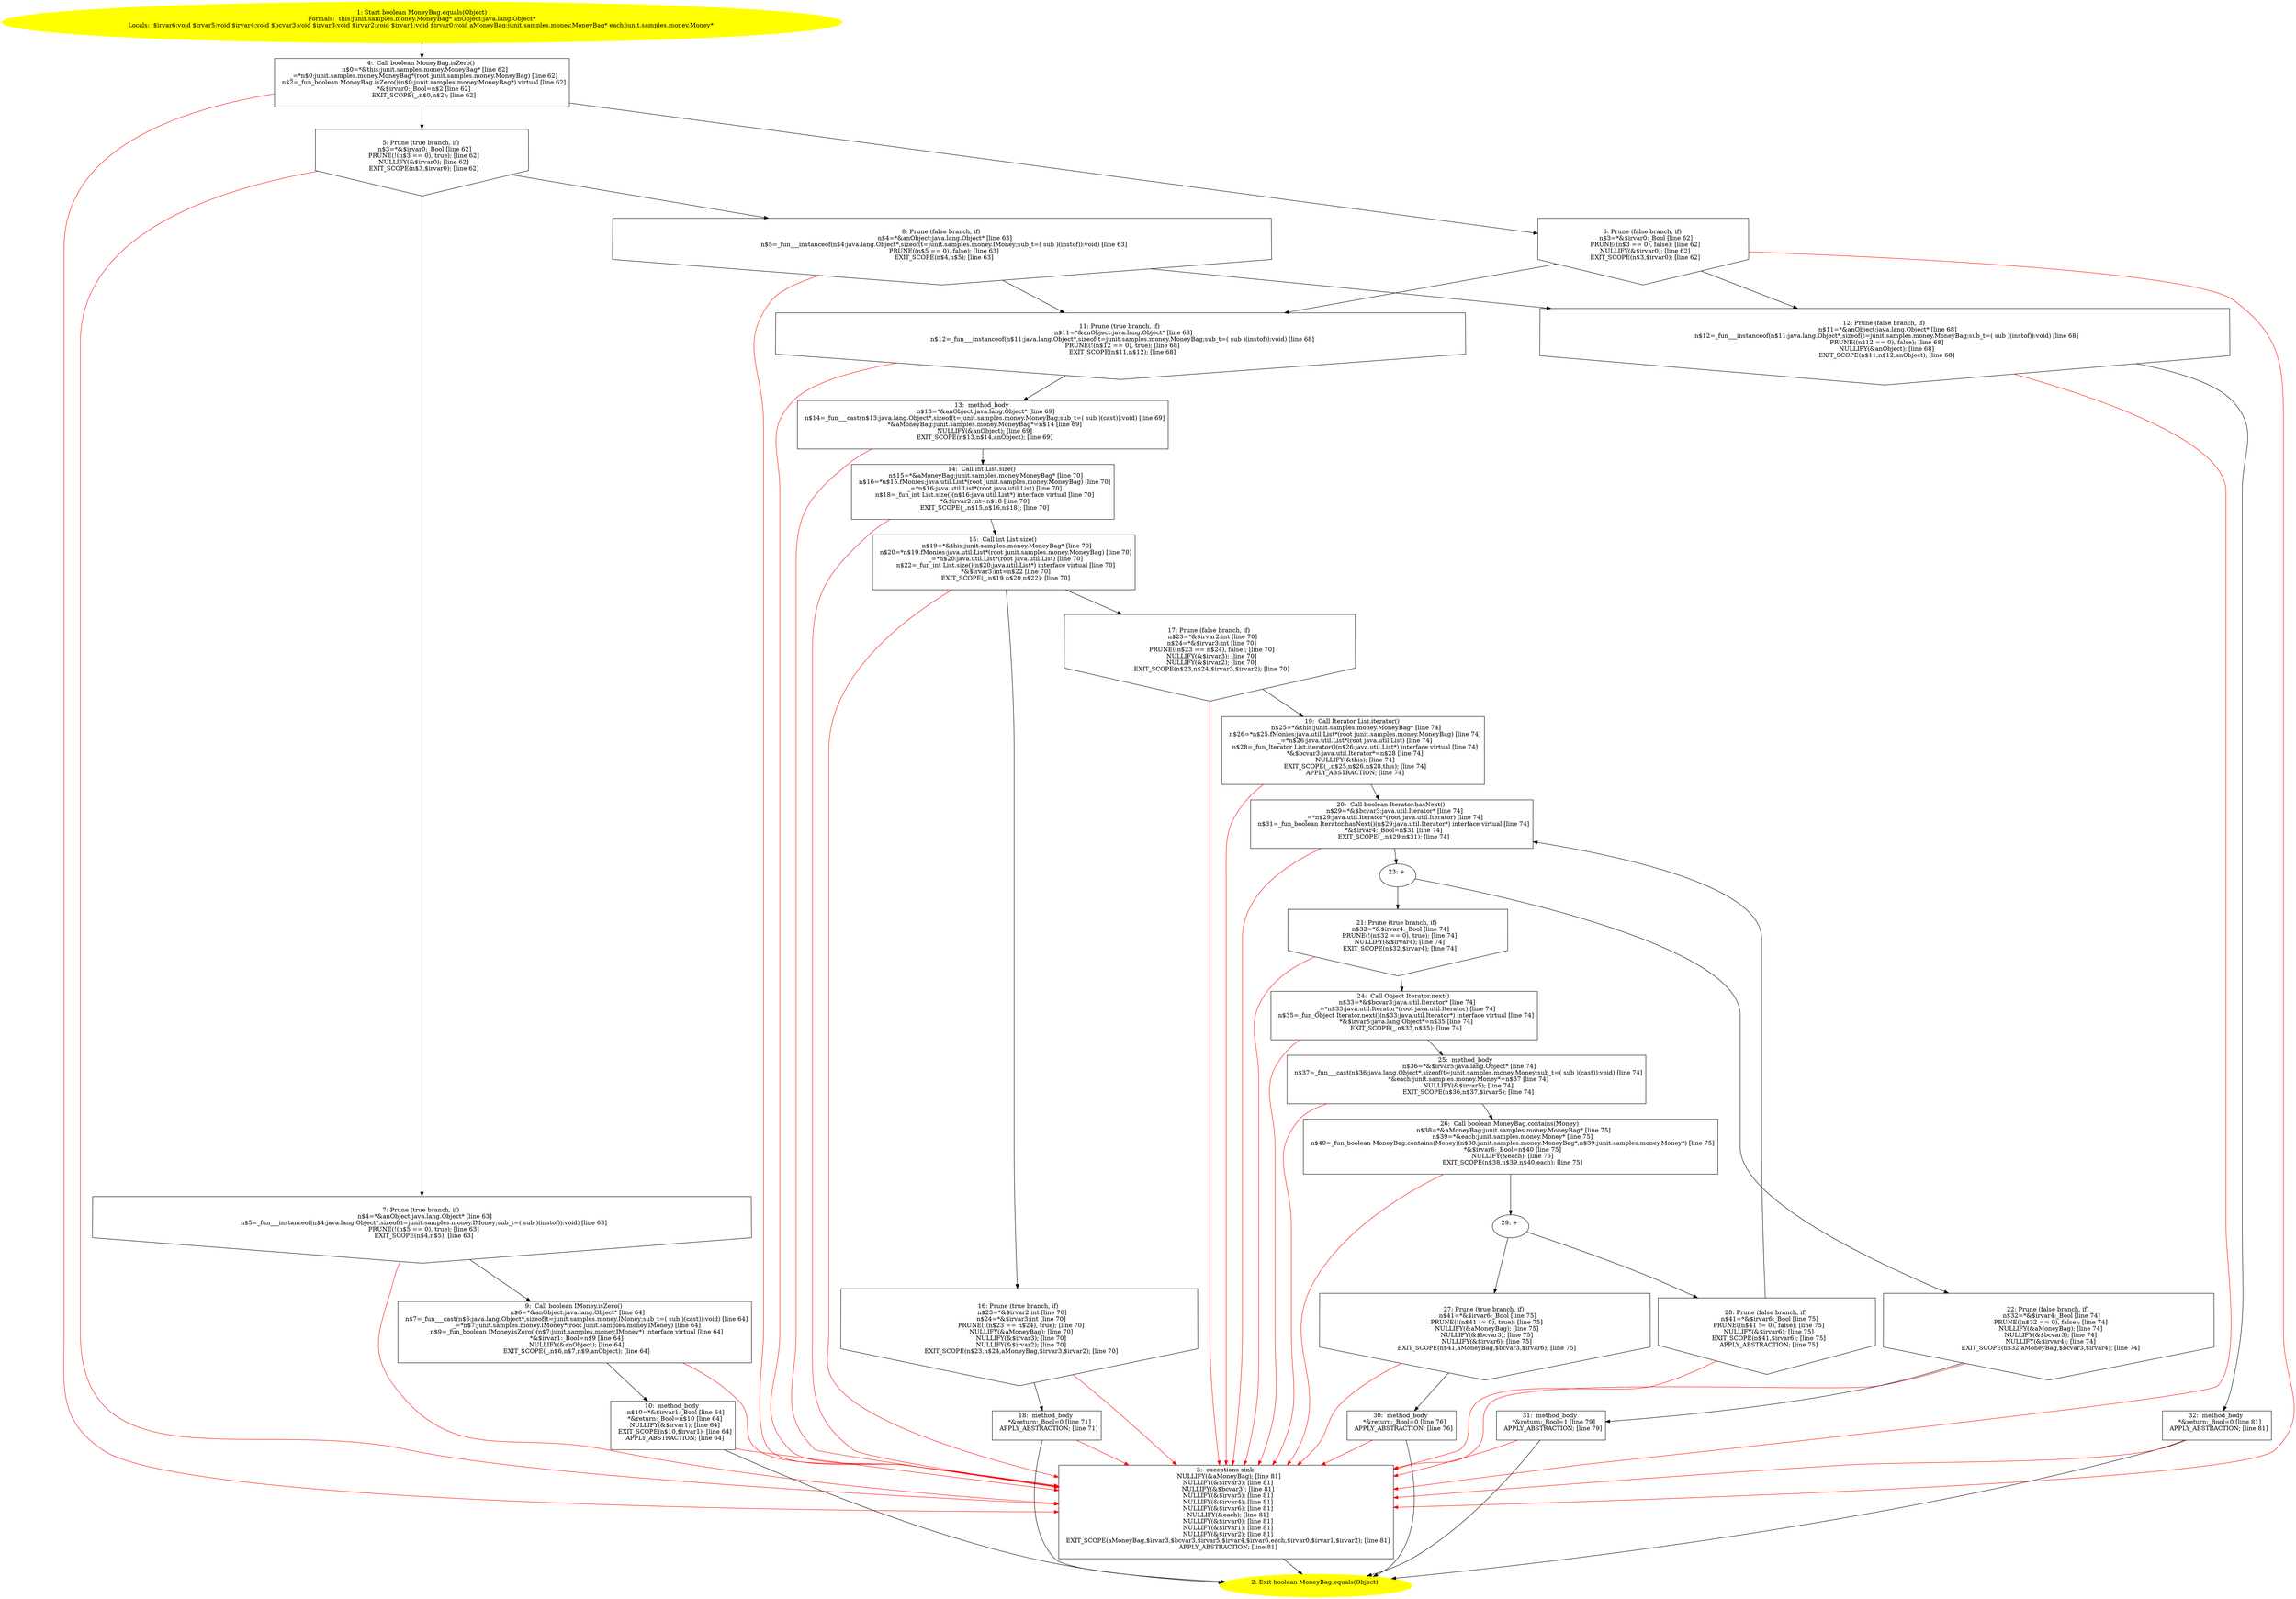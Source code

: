 /* @generated */
digraph cfg {
"junit.samples.money.MoneyBag.equals(java.lang.Object):boolean.d92d9d74afa2cef12cde2f08a3b0f334_1" [label="1: Start boolean MoneyBag.equals(Object)\nFormals:  this:junit.samples.money.MoneyBag* anObject:java.lang.Object*\nLocals:  $irvar6:void $irvar5:void $irvar4:void $bcvar3:void $irvar3:void $irvar2:void $irvar1:void $irvar0:void aMoneyBag:junit.samples.money.MoneyBag* each:junit.samples.money.Money* \n  " color=yellow style=filled]
	

	 "junit.samples.money.MoneyBag.equals(java.lang.Object):boolean.d92d9d74afa2cef12cde2f08a3b0f334_1" -> "junit.samples.money.MoneyBag.equals(java.lang.Object):boolean.d92d9d74afa2cef12cde2f08a3b0f334_4" ;
"junit.samples.money.MoneyBag.equals(java.lang.Object):boolean.d92d9d74afa2cef12cde2f08a3b0f334_2" [label="2: Exit boolean MoneyBag.equals(Object) \n  " color=yellow style=filled]
	

"junit.samples.money.MoneyBag.equals(java.lang.Object):boolean.d92d9d74afa2cef12cde2f08a3b0f334_3" [label="3:  exceptions sink \n   NULLIFY(&aMoneyBag); [line 81]\n  NULLIFY(&$irvar3); [line 81]\n  NULLIFY(&$bcvar3); [line 81]\n  NULLIFY(&$irvar5); [line 81]\n  NULLIFY(&$irvar4); [line 81]\n  NULLIFY(&$irvar6); [line 81]\n  NULLIFY(&each); [line 81]\n  NULLIFY(&$irvar0); [line 81]\n  NULLIFY(&$irvar1); [line 81]\n  NULLIFY(&$irvar2); [line 81]\n  EXIT_SCOPE(aMoneyBag,$irvar3,$bcvar3,$irvar5,$irvar4,$irvar6,each,$irvar0,$irvar1,$irvar2); [line 81]\n  APPLY_ABSTRACTION; [line 81]\n " shape="box"]
	

	 "junit.samples.money.MoneyBag.equals(java.lang.Object):boolean.d92d9d74afa2cef12cde2f08a3b0f334_3" -> "junit.samples.money.MoneyBag.equals(java.lang.Object):boolean.d92d9d74afa2cef12cde2f08a3b0f334_2" ;
"junit.samples.money.MoneyBag.equals(java.lang.Object):boolean.d92d9d74afa2cef12cde2f08a3b0f334_4" [label="4:  Call boolean MoneyBag.isZero() \n   n$0=*&this:junit.samples.money.MoneyBag* [line 62]\n  _=*n$0:junit.samples.money.MoneyBag*(root junit.samples.money.MoneyBag) [line 62]\n  n$2=_fun_boolean MoneyBag.isZero()(n$0:junit.samples.money.MoneyBag*) virtual [line 62]\n  *&$irvar0:_Bool=n$2 [line 62]\n  EXIT_SCOPE(_,n$0,n$2); [line 62]\n " shape="box"]
	

	 "junit.samples.money.MoneyBag.equals(java.lang.Object):boolean.d92d9d74afa2cef12cde2f08a3b0f334_4" -> "junit.samples.money.MoneyBag.equals(java.lang.Object):boolean.d92d9d74afa2cef12cde2f08a3b0f334_5" ;
	 "junit.samples.money.MoneyBag.equals(java.lang.Object):boolean.d92d9d74afa2cef12cde2f08a3b0f334_4" -> "junit.samples.money.MoneyBag.equals(java.lang.Object):boolean.d92d9d74afa2cef12cde2f08a3b0f334_6" ;
	 "junit.samples.money.MoneyBag.equals(java.lang.Object):boolean.d92d9d74afa2cef12cde2f08a3b0f334_4" -> "junit.samples.money.MoneyBag.equals(java.lang.Object):boolean.d92d9d74afa2cef12cde2f08a3b0f334_3" [color="red" ];
"junit.samples.money.MoneyBag.equals(java.lang.Object):boolean.d92d9d74afa2cef12cde2f08a3b0f334_5" [label="5: Prune (true branch, if) \n   n$3=*&$irvar0:_Bool [line 62]\n  PRUNE(!(n$3 == 0), true); [line 62]\n  NULLIFY(&$irvar0); [line 62]\n  EXIT_SCOPE(n$3,$irvar0); [line 62]\n " shape="invhouse"]
	

	 "junit.samples.money.MoneyBag.equals(java.lang.Object):boolean.d92d9d74afa2cef12cde2f08a3b0f334_5" -> "junit.samples.money.MoneyBag.equals(java.lang.Object):boolean.d92d9d74afa2cef12cde2f08a3b0f334_7" ;
	 "junit.samples.money.MoneyBag.equals(java.lang.Object):boolean.d92d9d74afa2cef12cde2f08a3b0f334_5" -> "junit.samples.money.MoneyBag.equals(java.lang.Object):boolean.d92d9d74afa2cef12cde2f08a3b0f334_8" ;
	 "junit.samples.money.MoneyBag.equals(java.lang.Object):boolean.d92d9d74afa2cef12cde2f08a3b0f334_5" -> "junit.samples.money.MoneyBag.equals(java.lang.Object):boolean.d92d9d74afa2cef12cde2f08a3b0f334_3" [color="red" ];
"junit.samples.money.MoneyBag.equals(java.lang.Object):boolean.d92d9d74afa2cef12cde2f08a3b0f334_6" [label="6: Prune (false branch, if) \n   n$3=*&$irvar0:_Bool [line 62]\n  PRUNE((n$3 == 0), false); [line 62]\n  NULLIFY(&$irvar0); [line 62]\n  EXIT_SCOPE(n$3,$irvar0); [line 62]\n " shape="invhouse"]
	

	 "junit.samples.money.MoneyBag.equals(java.lang.Object):boolean.d92d9d74afa2cef12cde2f08a3b0f334_6" -> "junit.samples.money.MoneyBag.equals(java.lang.Object):boolean.d92d9d74afa2cef12cde2f08a3b0f334_11" ;
	 "junit.samples.money.MoneyBag.equals(java.lang.Object):boolean.d92d9d74afa2cef12cde2f08a3b0f334_6" -> "junit.samples.money.MoneyBag.equals(java.lang.Object):boolean.d92d9d74afa2cef12cde2f08a3b0f334_12" ;
	 "junit.samples.money.MoneyBag.equals(java.lang.Object):boolean.d92d9d74afa2cef12cde2f08a3b0f334_6" -> "junit.samples.money.MoneyBag.equals(java.lang.Object):boolean.d92d9d74afa2cef12cde2f08a3b0f334_3" [color="red" ];
"junit.samples.money.MoneyBag.equals(java.lang.Object):boolean.d92d9d74afa2cef12cde2f08a3b0f334_7" [label="7: Prune (true branch, if) \n   n$4=*&anObject:java.lang.Object* [line 63]\n  n$5=_fun___instanceof(n$4:java.lang.Object*,sizeof(t=junit.samples.money.IMoney;sub_t=( sub )(instof)):void) [line 63]\n  PRUNE(!(n$5 == 0), true); [line 63]\n  EXIT_SCOPE(n$4,n$5); [line 63]\n " shape="invhouse"]
	

	 "junit.samples.money.MoneyBag.equals(java.lang.Object):boolean.d92d9d74afa2cef12cde2f08a3b0f334_7" -> "junit.samples.money.MoneyBag.equals(java.lang.Object):boolean.d92d9d74afa2cef12cde2f08a3b0f334_9" ;
	 "junit.samples.money.MoneyBag.equals(java.lang.Object):boolean.d92d9d74afa2cef12cde2f08a3b0f334_7" -> "junit.samples.money.MoneyBag.equals(java.lang.Object):boolean.d92d9d74afa2cef12cde2f08a3b0f334_3" [color="red" ];
"junit.samples.money.MoneyBag.equals(java.lang.Object):boolean.d92d9d74afa2cef12cde2f08a3b0f334_8" [label="8: Prune (false branch, if) \n   n$4=*&anObject:java.lang.Object* [line 63]\n  n$5=_fun___instanceof(n$4:java.lang.Object*,sizeof(t=junit.samples.money.IMoney;sub_t=( sub )(instof)):void) [line 63]\n  PRUNE((n$5 == 0), false); [line 63]\n  EXIT_SCOPE(n$4,n$5); [line 63]\n " shape="invhouse"]
	

	 "junit.samples.money.MoneyBag.equals(java.lang.Object):boolean.d92d9d74afa2cef12cde2f08a3b0f334_8" -> "junit.samples.money.MoneyBag.equals(java.lang.Object):boolean.d92d9d74afa2cef12cde2f08a3b0f334_11" ;
	 "junit.samples.money.MoneyBag.equals(java.lang.Object):boolean.d92d9d74afa2cef12cde2f08a3b0f334_8" -> "junit.samples.money.MoneyBag.equals(java.lang.Object):boolean.d92d9d74afa2cef12cde2f08a3b0f334_12" ;
	 "junit.samples.money.MoneyBag.equals(java.lang.Object):boolean.d92d9d74afa2cef12cde2f08a3b0f334_8" -> "junit.samples.money.MoneyBag.equals(java.lang.Object):boolean.d92d9d74afa2cef12cde2f08a3b0f334_3" [color="red" ];
"junit.samples.money.MoneyBag.equals(java.lang.Object):boolean.d92d9d74afa2cef12cde2f08a3b0f334_9" [label="9:  Call boolean IMoney.isZero() \n   n$6=*&anObject:java.lang.Object* [line 64]\n  n$7=_fun___cast(n$6:java.lang.Object*,sizeof(t=junit.samples.money.IMoney;sub_t=( sub )(cast)):void) [line 64]\n  _=*n$7:junit.samples.money.IMoney*(root junit.samples.money.IMoney) [line 64]\n  n$9=_fun_boolean IMoney.isZero()(n$7:junit.samples.money.IMoney*) interface virtual [line 64]\n  *&$irvar1:_Bool=n$9 [line 64]\n  NULLIFY(&anObject); [line 64]\n  EXIT_SCOPE(_,n$6,n$7,n$9,anObject); [line 64]\n " shape="box"]
	

	 "junit.samples.money.MoneyBag.equals(java.lang.Object):boolean.d92d9d74afa2cef12cde2f08a3b0f334_9" -> "junit.samples.money.MoneyBag.equals(java.lang.Object):boolean.d92d9d74afa2cef12cde2f08a3b0f334_10" ;
	 "junit.samples.money.MoneyBag.equals(java.lang.Object):boolean.d92d9d74afa2cef12cde2f08a3b0f334_9" -> "junit.samples.money.MoneyBag.equals(java.lang.Object):boolean.d92d9d74afa2cef12cde2f08a3b0f334_3" [color="red" ];
"junit.samples.money.MoneyBag.equals(java.lang.Object):boolean.d92d9d74afa2cef12cde2f08a3b0f334_10" [label="10:  method_body \n   n$10=*&$irvar1:_Bool [line 64]\n  *&return:_Bool=n$10 [line 64]\n  NULLIFY(&$irvar1); [line 64]\n  EXIT_SCOPE(n$10,$irvar1); [line 64]\n  APPLY_ABSTRACTION; [line 64]\n " shape="box"]
	

	 "junit.samples.money.MoneyBag.equals(java.lang.Object):boolean.d92d9d74afa2cef12cde2f08a3b0f334_10" -> "junit.samples.money.MoneyBag.equals(java.lang.Object):boolean.d92d9d74afa2cef12cde2f08a3b0f334_2" ;
	 "junit.samples.money.MoneyBag.equals(java.lang.Object):boolean.d92d9d74afa2cef12cde2f08a3b0f334_10" -> "junit.samples.money.MoneyBag.equals(java.lang.Object):boolean.d92d9d74afa2cef12cde2f08a3b0f334_3" [color="red" ];
"junit.samples.money.MoneyBag.equals(java.lang.Object):boolean.d92d9d74afa2cef12cde2f08a3b0f334_11" [label="11: Prune (true branch, if) \n   n$11=*&anObject:java.lang.Object* [line 68]\n  n$12=_fun___instanceof(n$11:java.lang.Object*,sizeof(t=junit.samples.money.MoneyBag;sub_t=( sub )(instof)):void) [line 68]\n  PRUNE(!(n$12 == 0), true); [line 68]\n  EXIT_SCOPE(n$11,n$12); [line 68]\n " shape="invhouse"]
	

	 "junit.samples.money.MoneyBag.equals(java.lang.Object):boolean.d92d9d74afa2cef12cde2f08a3b0f334_11" -> "junit.samples.money.MoneyBag.equals(java.lang.Object):boolean.d92d9d74afa2cef12cde2f08a3b0f334_13" ;
	 "junit.samples.money.MoneyBag.equals(java.lang.Object):boolean.d92d9d74afa2cef12cde2f08a3b0f334_11" -> "junit.samples.money.MoneyBag.equals(java.lang.Object):boolean.d92d9d74afa2cef12cde2f08a3b0f334_3" [color="red" ];
"junit.samples.money.MoneyBag.equals(java.lang.Object):boolean.d92d9d74afa2cef12cde2f08a3b0f334_12" [label="12: Prune (false branch, if) \n   n$11=*&anObject:java.lang.Object* [line 68]\n  n$12=_fun___instanceof(n$11:java.lang.Object*,sizeof(t=junit.samples.money.MoneyBag;sub_t=( sub )(instof)):void) [line 68]\n  PRUNE((n$12 == 0), false); [line 68]\n  NULLIFY(&anObject); [line 68]\n  EXIT_SCOPE(n$11,n$12,anObject); [line 68]\n " shape="invhouse"]
	

	 "junit.samples.money.MoneyBag.equals(java.lang.Object):boolean.d92d9d74afa2cef12cde2f08a3b0f334_12" -> "junit.samples.money.MoneyBag.equals(java.lang.Object):boolean.d92d9d74afa2cef12cde2f08a3b0f334_32" ;
	 "junit.samples.money.MoneyBag.equals(java.lang.Object):boolean.d92d9d74afa2cef12cde2f08a3b0f334_12" -> "junit.samples.money.MoneyBag.equals(java.lang.Object):boolean.d92d9d74afa2cef12cde2f08a3b0f334_3" [color="red" ];
"junit.samples.money.MoneyBag.equals(java.lang.Object):boolean.d92d9d74afa2cef12cde2f08a3b0f334_13" [label="13:  method_body \n   n$13=*&anObject:java.lang.Object* [line 69]\n  n$14=_fun___cast(n$13:java.lang.Object*,sizeof(t=junit.samples.money.MoneyBag;sub_t=( sub )(cast)):void) [line 69]\n  *&aMoneyBag:junit.samples.money.MoneyBag*=n$14 [line 69]\n  NULLIFY(&anObject); [line 69]\n  EXIT_SCOPE(n$13,n$14,anObject); [line 69]\n " shape="box"]
	

	 "junit.samples.money.MoneyBag.equals(java.lang.Object):boolean.d92d9d74afa2cef12cde2f08a3b0f334_13" -> "junit.samples.money.MoneyBag.equals(java.lang.Object):boolean.d92d9d74afa2cef12cde2f08a3b0f334_14" ;
	 "junit.samples.money.MoneyBag.equals(java.lang.Object):boolean.d92d9d74afa2cef12cde2f08a3b0f334_13" -> "junit.samples.money.MoneyBag.equals(java.lang.Object):boolean.d92d9d74afa2cef12cde2f08a3b0f334_3" [color="red" ];
"junit.samples.money.MoneyBag.equals(java.lang.Object):boolean.d92d9d74afa2cef12cde2f08a3b0f334_14" [label="14:  Call int List.size() \n   n$15=*&aMoneyBag:junit.samples.money.MoneyBag* [line 70]\n  n$16=*n$15.fMonies:java.util.List*(root junit.samples.money.MoneyBag) [line 70]\n  _=*n$16:java.util.List*(root java.util.List) [line 70]\n  n$18=_fun_int List.size()(n$16:java.util.List*) interface virtual [line 70]\n  *&$irvar2:int=n$18 [line 70]\n  EXIT_SCOPE(_,n$15,n$16,n$18); [line 70]\n " shape="box"]
	

	 "junit.samples.money.MoneyBag.equals(java.lang.Object):boolean.d92d9d74afa2cef12cde2f08a3b0f334_14" -> "junit.samples.money.MoneyBag.equals(java.lang.Object):boolean.d92d9d74afa2cef12cde2f08a3b0f334_15" ;
	 "junit.samples.money.MoneyBag.equals(java.lang.Object):boolean.d92d9d74afa2cef12cde2f08a3b0f334_14" -> "junit.samples.money.MoneyBag.equals(java.lang.Object):boolean.d92d9d74afa2cef12cde2f08a3b0f334_3" [color="red" ];
"junit.samples.money.MoneyBag.equals(java.lang.Object):boolean.d92d9d74afa2cef12cde2f08a3b0f334_15" [label="15:  Call int List.size() \n   n$19=*&this:junit.samples.money.MoneyBag* [line 70]\n  n$20=*n$19.fMonies:java.util.List*(root junit.samples.money.MoneyBag) [line 70]\n  _=*n$20:java.util.List*(root java.util.List) [line 70]\n  n$22=_fun_int List.size()(n$20:java.util.List*) interface virtual [line 70]\n  *&$irvar3:int=n$22 [line 70]\n  EXIT_SCOPE(_,n$19,n$20,n$22); [line 70]\n " shape="box"]
	

	 "junit.samples.money.MoneyBag.equals(java.lang.Object):boolean.d92d9d74afa2cef12cde2f08a3b0f334_15" -> "junit.samples.money.MoneyBag.equals(java.lang.Object):boolean.d92d9d74afa2cef12cde2f08a3b0f334_16" ;
	 "junit.samples.money.MoneyBag.equals(java.lang.Object):boolean.d92d9d74afa2cef12cde2f08a3b0f334_15" -> "junit.samples.money.MoneyBag.equals(java.lang.Object):boolean.d92d9d74afa2cef12cde2f08a3b0f334_17" ;
	 "junit.samples.money.MoneyBag.equals(java.lang.Object):boolean.d92d9d74afa2cef12cde2f08a3b0f334_15" -> "junit.samples.money.MoneyBag.equals(java.lang.Object):boolean.d92d9d74afa2cef12cde2f08a3b0f334_3" [color="red" ];
"junit.samples.money.MoneyBag.equals(java.lang.Object):boolean.d92d9d74afa2cef12cde2f08a3b0f334_16" [label="16: Prune (true branch, if) \n   n$23=*&$irvar2:int [line 70]\n  n$24=*&$irvar3:int [line 70]\n  PRUNE(!(n$23 == n$24), true); [line 70]\n  NULLIFY(&aMoneyBag); [line 70]\n  NULLIFY(&$irvar3); [line 70]\n  NULLIFY(&$irvar2); [line 70]\n  EXIT_SCOPE(n$23,n$24,aMoneyBag,$irvar3,$irvar2); [line 70]\n " shape="invhouse"]
	

	 "junit.samples.money.MoneyBag.equals(java.lang.Object):boolean.d92d9d74afa2cef12cde2f08a3b0f334_16" -> "junit.samples.money.MoneyBag.equals(java.lang.Object):boolean.d92d9d74afa2cef12cde2f08a3b0f334_18" ;
	 "junit.samples.money.MoneyBag.equals(java.lang.Object):boolean.d92d9d74afa2cef12cde2f08a3b0f334_16" -> "junit.samples.money.MoneyBag.equals(java.lang.Object):boolean.d92d9d74afa2cef12cde2f08a3b0f334_3" [color="red" ];
"junit.samples.money.MoneyBag.equals(java.lang.Object):boolean.d92d9d74afa2cef12cde2f08a3b0f334_17" [label="17: Prune (false branch, if) \n   n$23=*&$irvar2:int [line 70]\n  n$24=*&$irvar3:int [line 70]\n  PRUNE((n$23 == n$24), false); [line 70]\n  NULLIFY(&$irvar3); [line 70]\n  NULLIFY(&$irvar2); [line 70]\n  EXIT_SCOPE(n$23,n$24,$irvar3,$irvar2); [line 70]\n " shape="invhouse"]
	

	 "junit.samples.money.MoneyBag.equals(java.lang.Object):boolean.d92d9d74afa2cef12cde2f08a3b0f334_17" -> "junit.samples.money.MoneyBag.equals(java.lang.Object):boolean.d92d9d74afa2cef12cde2f08a3b0f334_19" ;
	 "junit.samples.money.MoneyBag.equals(java.lang.Object):boolean.d92d9d74afa2cef12cde2f08a3b0f334_17" -> "junit.samples.money.MoneyBag.equals(java.lang.Object):boolean.d92d9d74afa2cef12cde2f08a3b0f334_3" [color="red" ];
"junit.samples.money.MoneyBag.equals(java.lang.Object):boolean.d92d9d74afa2cef12cde2f08a3b0f334_18" [label="18:  method_body \n   *&return:_Bool=0 [line 71]\n  APPLY_ABSTRACTION; [line 71]\n " shape="box"]
	

	 "junit.samples.money.MoneyBag.equals(java.lang.Object):boolean.d92d9d74afa2cef12cde2f08a3b0f334_18" -> "junit.samples.money.MoneyBag.equals(java.lang.Object):boolean.d92d9d74afa2cef12cde2f08a3b0f334_2" ;
	 "junit.samples.money.MoneyBag.equals(java.lang.Object):boolean.d92d9d74afa2cef12cde2f08a3b0f334_18" -> "junit.samples.money.MoneyBag.equals(java.lang.Object):boolean.d92d9d74afa2cef12cde2f08a3b0f334_3" [color="red" ];
"junit.samples.money.MoneyBag.equals(java.lang.Object):boolean.d92d9d74afa2cef12cde2f08a3b0f334_19" [label="19:  Call Iterator List.iterator() \n   n$25=*&this:junit.samples.money.MoneyBag* [line 74]\n  n$26=*n$25.fMonies:java.util.List*(root junit.samples.money.MoneyBag) [line 74]\n  _=*n$26:java.util.List*(root java.util.List) [line 74]\n  n$28=_fun_Iterator List.iterator()(n$26:java.util.List*) interface virtual [line 74]\n  *&$bcvar3:java.util.Iterator*=n$28 [line 74]\n  NULLIFY(&this); [line 74]\n  EXIT_SCOPE(_,n$25,n$26,n$28,this); [line 74]\n  APPLY_ABSTRACTION; [line 74]\n " shape="box"]
	

	 "junit.samples.money.MoneyBag.equals(java.lang.Object):boolean.d92d9d74afa2cef12cde2f08a3b0f334_19" -> "junit.samples.money.MoneyBag.equals(java.lang.Object):boolean.d92d9d74afa2cef12cde2f08a3b0f334_20" ;
	 "junit.samples.money.MoneyBag.equals(java.lang.Object):boolean.d92d9d74afa2cef12cde2f08a3b0f334_19" -> "junit.samples.money.MoneyBag.equals(java.lang.Object):boolean.d92d9d74afa2cef12cde2f08a3b0f334_3" [color="red" ];
"junit.samples.money.MoneyBag.equals(java.lang.Object):boolean.d92d9d74afa2cef12cde2f08a3b0f334_20" [label="20:  Call boolean Iterator.hasNext() \n   n$29=*&$bcvar3:java.util.Iterator* [line 74]\n  _=*n$29:java.util.Iterator*(root java.util.Iterator) [line 74]\n  n$31=_fun_boolean Iterator.hasNext()(n$29:java.util.Iterator*) interface virtual [line 74]\n  *&$irvar4:_Bool=n$31 [line 74]\n  EXIT_SCOPE(_,n$29,n$31); [line 74]\n " shape="box"]
	

	 "junit.samples.money.MoneyBag.equals(java.lang.Object):boolean.d92d9d74afa2cef12cde2f08a3b0f334_20" -> "junit.samples.money.MoneyBag.equals(java.lang.Object):boolean.d92d9d74afa2cef12cde2f08a3b0f334_23" ;
	 "junit.samples.money.MoneyBag.equals(java.lang.Object):boolean.d92d9d74afa2cef12cde2f08a3b0f334_20" -> "junit.samples.money.MoneyBag.equals(java.lang.Object):boolean.d92d9d74afa2cef12cde2f08a3b0f334_3" [color="red" ];
"junit.samples.money.MoneyBag.equals(java.lang.Object):boolean.d92d9d74afa2cef12cde2f08a3b0f334_21" [label="21: Prune (true branch, if) \n   n$32=*&$irvar4:_Bool [line 74]\n  PRUNE(!(n$32 == 0), true); [line 74]\n  NULLIFY(&$irvar4); [line 74]\n  EXIT_SCOPE(n$32,$irvar4); [line 74]\n " shape="invhouse"]
	

	 "junit.samples.money.MoneyBag.equals(java.lang.Object):boolean.d92d9d74afa2cef12cde2f08a3b0f334_21" -> "junit.samples.money.MoneyBag.equals(java.lang.Object):boolean.d92d9d74afa2cef12cde2f08a3b0f334_24" ;
	 "junit.samples.money.MoneyBag.equals(java.lang.Object):boolean.d92d9d74afa2cef12cde2f08a3b0f334_21" -> "junit.samples.money.MoneyBag.equals(java.lang.Object):boolean.d92d9d74afa2cef12cde2f08a3b0f334_3" [color="red" ];
"junit.samples.money.MoneyBag.equals(java.lang.Object):boolean.d92d9d74afa2cef12cde2f08a3b0f334_22" [label="22: Prune (false branch, if) \n   n$32=*&$irvar4:_Bool [line 74]\n  PRUNE((n$32 == 0), false); [line 74]\n  NULLIFY(&aMoneyBag); [line 74]\n  NULLIFY(&$bcvar3); [line 74]\n  NULLIFY(&$irvar4); [line 74]\n  EXIT_SCOPE(n$32,aMoneyBag,$bcvar3,$irvar4); [line 74]\n " shape="invhouse"]
	

	 "junit.samples.money.MoneyBag.equals(java.lang.Object):boolean.d92d9d74afa2cef12cde2f08a3b0f334_22" -> "junit.samples.money.MoneyBag.equals(java.lang.Object):boolean.d92d9d74afa2cef12cde2f08a3b0f334_31" ;
	 "junit.samples.money.MoneyBag.equals(java.lang.Object):boolean.d92d9d74afa2cef12cde2f08a3b0f334_22" -> "junit.samples.money.MoneyBag.equals(java.lang.Object):boolean.d92d9d74afa2cef12cde2f08a3b0f334_3" [color="red" ];
"junit.samples.money.MoneyBag.equals(java.lang.Object):boolean.d92d9d74afa2cef12cde2f08a3b0f334_23" [label="23: + \n  " ]
	

	 "junit.samples.money.MoneyBag.equals(java.lang.Object):boolean.d92d9d74afa2cef12cde2f08a3b0f334_23" -> "junit.samples.money.MoneyBag.equals(java.lang.Object):boolean.d92d9d74afa2cef12cde2f08a3b0f334_21" ;
	 "junit.samples.money.MoneyBag.equals(java.lang.Object):boolean.d92d9d74afa2cef12cde2f08a3b0f334_23" -> "junit.samples.money.MoneyBag.equals(java.lang.Object):boolean.d92d9d74afa2cef12cde2f08a3b0f334_22" ;
"junit.samples.money.MoneyBag.equals(java.lang.Object):boolean.d92d9d74afa2cef12cde2f08a3b0f334_24" [label="24:  Call Object Iterator.next() \n   n$33=*&$bcvar3:java.util.Iterator* [line 74]\n  _=*n$33:java.util.Iterator*(root java.util.Iterator) [line 74]\n  n$35=_fun_Object Iterator.next()(n$33:java.util.Iterator*) interface virtual [line 74]\n  *&$irvar5:java.lang.Object*=n$35 [line 74]\n  EXIT_SCOPE(_,n$33,n$35); [line 74]\n " shape="box"]
	

	 "junit.samples.money.MoneyBag.equals(java.lang.Object):boolean.d92d9d74afa2cef12cde2f08a3b0f334_24" -> "junit.samples.money.MoneyBag.equals(java.lang.Object):boolean.d92d9d74afa2cef12cde2f08a3b0f334_25" ;
	 "junit.samples.money.MoneyBag.equals(java.lang.Object):boolean.d92d9d74afa2cef12cde2f08a3b0f334_24" -> "junit.samples.money.MoneyBag.equals(java.lang.Object):boolean.d92d9d74afa2cef12cde2f08a3b0f334_3" [color="red" ];
"junit.samples.money.MoneyBag.equals(java.lang.Object):boolean.d92d9d74afa2cef12cde2f08a3b0f334_25" [label="25:  method_body \n   n$36=*&$irvar5:java.lang.Object* [line 74]\n  n$37=_fun___cast(n$36:java.lang.Object*,sizeof(t=junit.samples.money.Money;sub_t=( sub )(cast)):void) [line 74]\n  *&each:junit.samples.money.Money*=n$37 [line 74]\n  NULLIFY(&$irvar5); [line 74]\n  EXIT_SCOPE(n$36,n$37,$irvar5); [line 74]\n " shape="box"]
	

	 "junit.samples.money.MoneyBag.equals(java.lang.Object):boolean.d92d9d74afa2cef12cde2f08a3b0f334_25" -> "junit.samples.money.MoneyBag.equals(java.lang.Object):boolean.d92d9d74afa2cef12cde2f08a3b0f334_26" ;
	 "junit.samples.money.MoneyBag.equals(java.lang.Object):boolean.d92d9d74afa2cef12cde2f08a3b0f334_25" -> "junit.samples.money.MoneyBag.equals(java.lang.Object):boolean.d92d9d74afa2cef12cde2f08a3b0f334_3" [color="red" ];
"junit.samples.money.MoneyBag.equals(java.lang.Object):boolean.d92d9d74afa2cef12cde2f08a3b0f334_26" [label="26:  Call boolean MoneyBag.contains(Money) \n   n$38=*&aMoneyBag:junit.samples.money.MoneyBag* [line 75]\n  n$39=*&each:junit.samples.money.Money* [line 75]\n  n$40=_fun_boolean MoneyBag.contains(Money)(n$38:junit.samples.money.MoneyBag*,n$39:junit.samples.money.Money*) [line 75]\n  *&$irvar6:_Bool=n$40 [line 75]\n  NULLIFY(&each); [line 75]\n  EXIT_SCOPE(n$38,n$39,n$40,each); [line 75]\n " shape="box"]
	

	 "junit.samples.money.MoneyBag.equals(java.lang.Object):boolean.d92d9d74afa2cef12cde2f08a3b0f334_26" -> "junit.samples.money.MoneyBag.equals(java.lang.Object):boolean.d92d9d74afa2cef12cde2f08a3b0f334_29" ;
	 "junit.samples.money.MoneyBag.equals(java.lang.Object):boolean.d92d9d74afa2cef12cde2f08a3b0f334_26" -> "junit.samples.money.MoneyBag.equals(java.lang.Object):boolean.d92d9d74afa2cef12cde2f08a3b0f334_3" [color="red" ];
"junit.samples.money.MoneyBag.equals(java.lang.Object):boolean.d92d9d74afa2cef12cde2f08a3b0f334_27" [label="27: Prune (true branch, if) \n   n$41=*&$irvar6:_Bool [line 75]\n  PRUNE(!(n$41 != 0), true); [line 75]\n  NULLIFY(&aMoneyBag); [line 75]\n  NULLIFY(&$bcvar3); [line 75]\n  NULLIFY(&$irvar6); [line 75]\n  EXIT_SCOPE(n$41,aMoneyBag,$bcvar3,$irvar6); [line 75]\n " shape="invhouse"]
	

	 "junit.samples.money.MoneyBag.equals(java.lang.Object):boolean.d92d9d74afa2cef12cde2f08a3b0f334_27" -> "junit.samples.money.MoneyBag.equals(java.lang.Object):boolean.d92d9d74afa2cef12cde2f08a3b0f334_30" ;
	 "junit.samples.money.MoneyBag.equals(java.lang.Object):boolean.d92d9d74afa2cef12cde2f08a3b0f334_27" -> "junit.samples.money.MoneyBag.equals(java.lang.Object):boolean.d92d9d74afa2cef12cde2f08a3b0f334_3" [color="red" ];
"junit.samples.money.MoneyBag.equals(java.lang.Object):boolean.d92d9d74afa2cef12cde2f08a3b0f334_28" [label="28: Prune (false branch, if) \n   n$41=*&$irvar6:_Bool [line 75]\n  PRUNE((n$41 != 0), false); [line 75]\n  NULLIFY(&$irvar6); [line 75]\n  EXIT_SCOPE(n$41,$irvar6); [line 75]\n  APPLY_ABSTRACTION; [line 75]\n " shape="invhouse"]
	

	 "junit.samples.money.MoneyBag.equals(java.lang.Object):boolean.d92d9d74afa2cef12cde2f08a3b0f334_28" -> "junit.samples.money.MoneyBag.equals(java.lang.Object):boolean.d92d9d74afa2cef12cde2f08a3b0f334_20" ;
	 "junit.samples.money.MoneyBag.equals(java.lang.Object):boolean.d92d9d74afa2cef12cde2f08a3b0f334_28" -> "junit.samples.money.MoneyBag.equals(java.lang.Object):boolean.d92d9d74afa2cef12cde2f08a3b0f334_3" [color="red" ];
"junit.samples.money.MoneyBag.equals(java.lang.Object):boolean.d92d9d74afa2cef12cde2f08a3b0f334_29" [label="29: + \n  " ]
	

	 "junit.samples.money.MoneyBag.equals(java.lang.Object):boolean.d92d9d74afa2cef12cde2f08a3b0f334_29" -> "junit.samples.money.MoneyBag.equals(java.lang.Object):boolean.d92d9d74afa2cef12cde2f08a3b0f334_27" ;
	 "junit.samples.money.MoneyBag.equals(java.lang.Object):boolean.d92d9d74afa2cef12cde2f08a3b0f334_29" -> "junit.samples.money.MoneyBag.equals(java.lang.Object):boolean.d92d9d74afa2cef12cde2f08a3b0f334_28" ;
"junit.samples.money.MoneyBag.equals(java.lang.Object):boolean.d92d9d74afa2cef12cde2f08a3b0f334_30" [label="30:  method_body \n   *&return:_Bool=0 [line 76]\n  APPLY_ABSTRACTION; [line 76]\n " shape="box"]
	

	 "junit.samples.money.MoneyBag.equals(java.lang.Object):boolean.d92d9d74afa2cef12cde2f08a3b0f334_30" -> "junit.samples.money.MoneyBag.equals(java.lang.Object):boolean.d92d9d74afa2cef12cde2f08a3b0f334_2" ;
	 "junit.samples.money.MoneyBag.equals(java.lang.Object):boolean.d92d9d74afa2cef12cde2f08a3b0f334_30" -> "junit.samples.money.MoneyBag.equals(java.lang.Object):boolean.d92d9d74afa2cef12cde2f08a3b0f334_3" [color="red" ];
"junit.samples.money.MoneyBag.equals(java.lang.Object):boolean.d92d9d74afa2cef12cde2f08a3b0f334_31" [label="31:  method_body \n   *&return:_Bool=1 [line 79]\n  APPLY_ABSTRACTION; [line 79]\n " shape="box"]
	

	 "junit.samples.money.MoneyBag.equals(java.lang.Object):boolean.d92d9d74afa2cef12cde2f08a3b0f334_31" -> "junit.samples.money.MoneyBag.equals(java.lang.Object):boolean.d92d9d74afa2cef12cde2f08a3b0f334_2" ;
	 "junit.samples.money.MoneyBag.equals(java.lang.Object):boolean.d92d9d74afa2cef12cde2f08a3b0f334_31" -> "junit.samples.money.MoneyBag.equals(java.lang.Object):boolean.d92d9d74afa2cef12cde2f08a3b0f334_3" [color="red" ];
"junit.samples.money.MoneyBag.equals(java.lang.Object):boolean.d92d9d74afa2cef12cde2f08a3b0f334_32" [label="32:  method_body \n   *&return:_Bool=0 [line 81]\n  APPLY_ABSTRACTION; [line 81]\n " shape="box"]
	

	 "junit.samples.money.MoneyBag.equals(java.lang.Object):boolean.d92d9d74afa2cef12cde2f08a3b0f334_32" -> "junit.samples.money.MoneyBag.equals(java.lang.Object):boolean.d92d9d74afa2cef12cde2f08a3b0f334_2" ;
	 "junit.samples.money.MoneyBag.equals(java.lang.Object):boolean.d92d9d74afa2cef12cde2f08a3b0f334_32" -> "junit.samples.money.MoneyBag.equals(java.lang.Object):boolean.d92d9d74afa2cef12cde2f08a3b0f334_3" [color="red" ];
}
